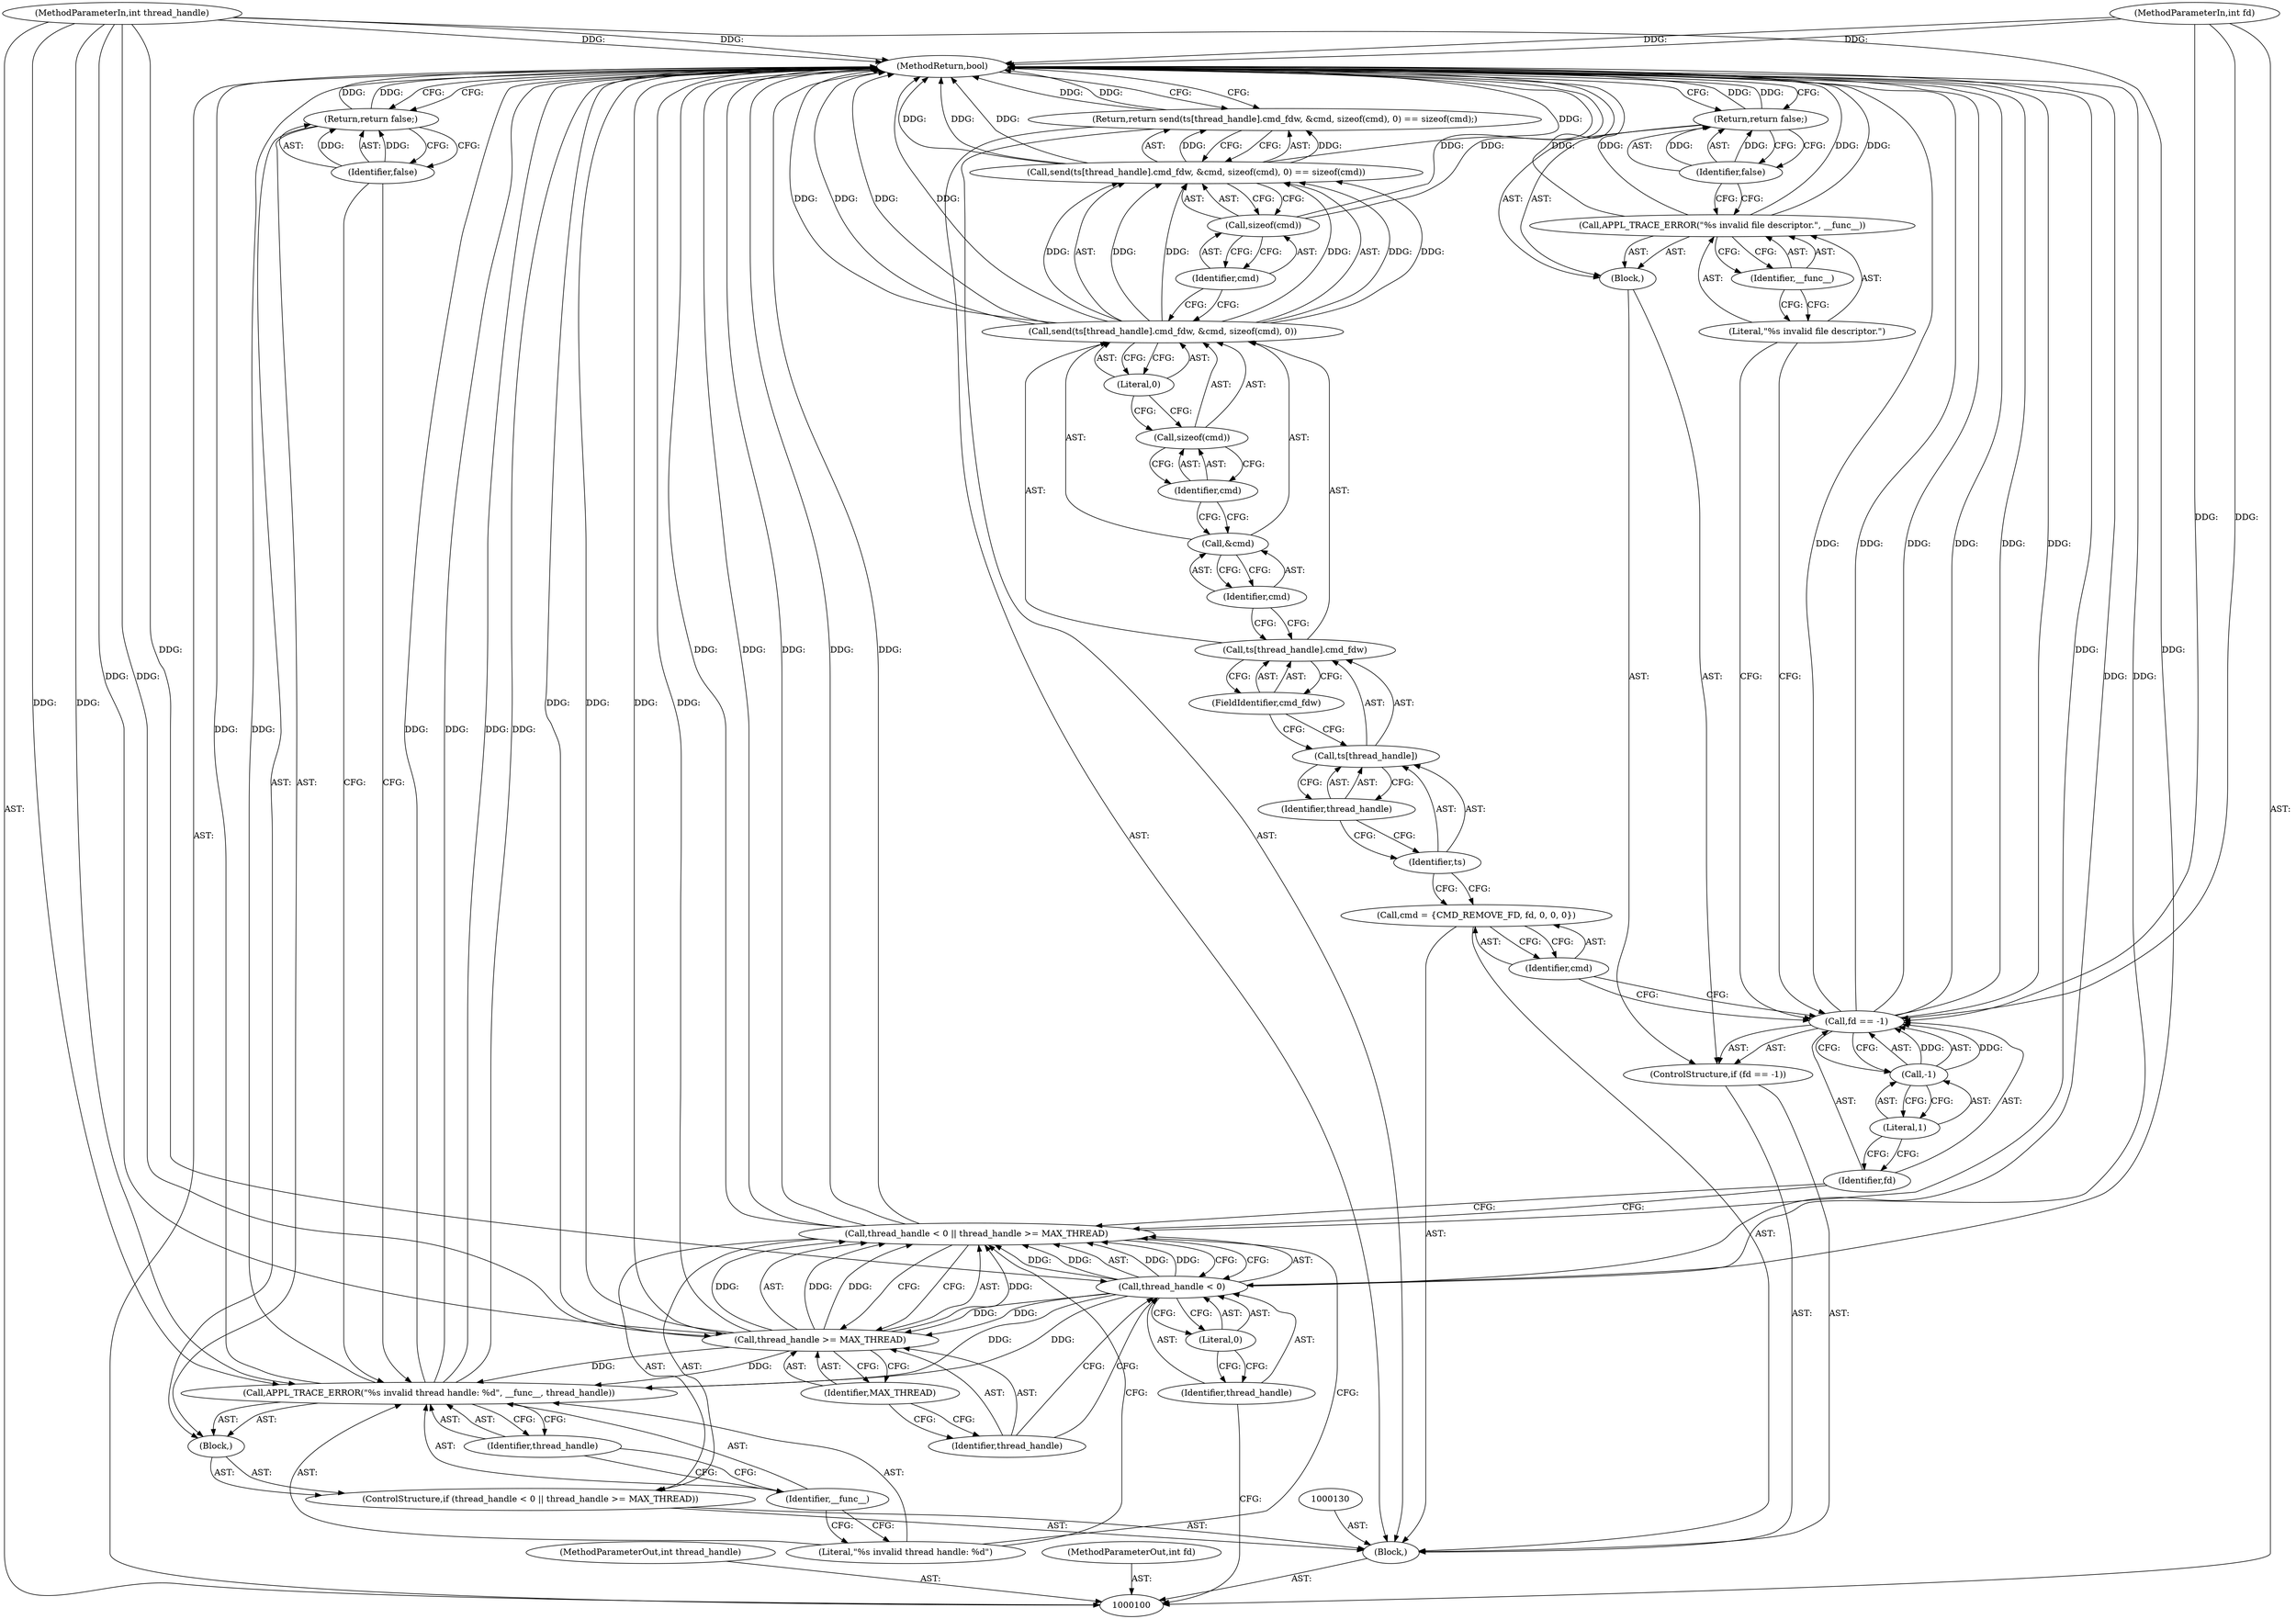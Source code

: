 digraph "1_Android_472271b153c5dc53c28beac55480a8d8434b2d5c_40" {
"1000148" [label="(MethodReturn,bool)"];
"1000101" [label="(MethodParameterIn,int thread_handle)"];
"1000214" [label="(MethodParameterOut,int thread_handle)"];
"1000102" [label="(MethodParameterIn,int fd)"];
"1000215" [label="(MethodParameterOut,int fd)"];
"1000126" [label="(Literal,\"%s invalid file descriptor.\")"];
"1000127" [label="(Identifier,__func__)"];
"1000125" [label="(Call,APPL_TRACE_ERROR(\"%s invalid file descriptor.\", __func__))"];
"1000128" [label="(Return,return false;)"];
"1000129" [label="(Identifier,false)"];
"1000131" [label="(Call,cmd = {CMD_REMOVE_FD, fd, 0, 0, 0})"];
"1000132" [label="(Identifier,cmd)"];
"1000134" [label="(Call,send(ts[thread_handle].cmd_fdw, &cmd, sizeof(cmd), 0) == sizeof(cmd))"];
"1000135" [label="(Call,send(ts[thread_handle].cmd_fdw, &cmd, sizeof(cmd), 0))"];
"1000136" [label="(Call,ts[thread_handle].cmd_fdw)"];
"1000137" [label="(Call,ts[thread_handle])"];
"1000138" [label="(Identifier,ts)"];
"1000139" [label="(Identifier,thread_handle)"];
"1000140" [label="(FieldIdentifier,cmd_fdw)"];
"1000133" [label="(Return,return send(ts[thread_handle].cmd_fdw, &cmd, sizeof(cmd), 0) == sizeof(cmd);)"];
"1000141" [label="(Call,&cmd)"];
"1000142" [label="(Identifier,cmd)"];
"1000143" [label="(Call,sizeof(cmd))"];
"1000144" [label="(Identifier,cmd)"];
"1000145" [label="(Literal,0)"];
"1000146" [label="(Call,sizeof(cmd))"];
"1000147" [label="(Identifier,cmd)"];
"1000103" [label="(Block,)"];
"1000104" [label="(ControlStructure,if (thread_handle < 0 || thread_handle >= MAX_THREAD))"];
"1000108" [label="(Literal,0)"];
"1000109" [label="(Call,thread_handle >= MAX_THREAD)"];
"1000110" [label="(Identifier,thread_handle)"];
"1000111" [label="(Identifier,MAX_THREAD)"];
"1000105" [label="(Call,thread_handle < 0 || thread_handle >= MAX_THREAD)"];
"1000106" [label="(Call,thread_handle < 0)"];
"1000107" [label="(Identifier,thread_handle)"];
"1000112" [label="(Block,)"];
"1000114" [label="(Literal,\"%s invalid thread handle: %d\")"];
"1000115" [label="(Identifier,__func__)"];
"1000116" [label="(Identifier,thread_handle)"];
"1000113" [label="(Call,APPL_TRACE_ERROR(\"%s invalid thread handle: %d\", __func__, thread_handle))"];
"1000117" [label="(Return,return false;)"];
"1000118" [label="(Identifier,false)"];
"1000119" [label="(ControlStructure,if (fd == -1))"];
"1000122" [label="(Call,-1)"];
"1000123" [label="(Literal,1)"];
"1000120" [label="(Call,fd == -1)"];
"1000121" [label="(Identifier,fd)"];
"1000124" [label="(Block,)"];
"1000148" -> "1000100"  [label="AST: "];
"1000148" -> "1000117"  [label="CFG: "];
"1000148" -> "1000128"  [label="CFG: "];
"1000148" -> "1000133"  [label="CFG: "];
"1000128" -> "1000148"  [label="DDG: "];
"1000117" -> "1000148"  [label="DDG: "];
"1000133" -> "1000148"  [label="DDG: "];
"1000125" -> "1000148"  [label="DDG: "];
"1000125" -> "1000148"  [label="DDG: "];
"1000106" -> "1000148"  [label="DDG: "];
"1000105" -> "1000148"  [label="DDG: "];
"1000105" -> "1000148"  [label="DDG: "];
"1000105" -> "1000148"  [label="DDG: "];
"1000135" -> "1000148"  [label="DDG: "];
"1000135" -> "1000148"  [label="DDG: "];
"1000134" -> "1000148"  [label="DDG: "];
"1000134" -> "1000148"  [label="DDG: "];
"1000102" -> "1000148"  [label="DDG: "];
"1000113" -> "1000148"  [label="DDG: "];
"1000113" -> "1000148"  [label="DDG: "];
"1000113" -> "1000148"  [label="DDG: "];
"1000120" -> "1000148"  [label="DDG: "];
"1000120" -> "1000148"  [label="DDG: "];
"1000120" -> "1000148"  [label="DDG: "];
"1000101" -> "1000148"  [label="DDG: "];
"1000109" -> "1000148"  [label="DDG: "];
"1000109" -> "1000148"  [label="DDG: "];
"1000146" -> "1000148"  [label="DDG: "];
"1000101" -> "1000100"  [label="AST: "];
"1000101" -> "1000148"  [label="DDG: "];
"1000101" -> "1000106"  [label="DDG: "];
"1000101" -> "1000109"  [label="DDG: "];
"1000101" -> "1000113"  [label="DDG: "];
"1000214" -> "1000100"  [label="AST: "];
"1000102" -> "1000100"  [label="AST: "];
"1000102" -> "1000148"  [label="DDG: "];
"1000102" -> "1000120"  [label="DDG: "];
"1000215" -> "1000100"  [label="AST: "];
"1000126" -> "1000125"  [label="AST: "];
"1000126" -> "1000120"  [label="CFG: "];
"1000127" -> "1000126"  [label="CFG: "];
"1000127" -> "1000125"  [label="AST: "];
"1000127" -> "1000126"  [label="CFG: "];
"1000125" -> "1000127"  [label="CFG: "];
"1000125" -> "1000124"  [label="AST: "];
"1000125" -> "1000127"  [label="CFG: "];
"1000126" -> "1000125"  [label="AST: "];
"1000127" -> "1000125"  [label="AST: "];
"1000129" -> "1000125"  [label="CFG: "];
"1000125" -> "1000148"  [label="DDG: "];
"1000125" -> "1000148"  [label="DDG: "];
"1000128" -> "1000124"  [label="AST: "];
"1000128" -> "1000129"  [label="CFG: "];
"1000129" -> "1000128"  [label="AST: "];
"1000148" -> "1000128"  [label="CFG: "];
"1000128" -> "1000148"  [label="DDG: "];
"1000129" -> "1000128"  [label="DDG: "];
"1000129" -> "1000128"  [label="AST: "];
"1000129" -> "1000125"  [label="CFG: "];
"1000128" -> "1000129"  [label="CFG: "];
"1000129" -> "1000128"  [label="DDG: "];
"1000131" -> "1000103"  [label="AST: "];
"1000131" -> "1000132"  [label="CFG: "];
"1000132" -> "1000131"  [label="AST: "];
"1000138" -> "1000131"  [label="CFG: "];
"1000132" -> "1000131"  [label="AST: "];
"1000132" -> "1000120"  [label="CFG: "];
"1000131" -> "1000132"  [label="CFG: "];
"1000134" -> "1000133"  [label="AST: "];
"1000134" -> "1000146"  [label="CFG: "];
"1000135" -> "1000134"  [label="AST: "];
"1000146" -> "1000134"  [label="AST: "];
"1000133" -> "1000134"  [label="CFG: "];
"1000134" -> "1000148"  [label="DDG: "];
"1000134" -> "1000148"  [label="DDG: "];
"1000134" -> "1000133"  [label="DDG: "];
"1000135" -> "1000134"  [label="DDG: "];
"1000135" -> "1000134"  [label="DDG: "];
"1000135" -> "1000134"  [label="DDG: "];
"1000135" -> "1000134"  [label="AST: "];
"1000135" -> "1000145"  [label="CFG: "];
"1000136" -> "1000135"  [label="AST: "];
"1000141" -> "1000135"  [label="AST: "];
"1000143" -> "1000135"  [label="AST: "];
"1000145" -> "1000135"  [label="AST: "];
"1000147" -> "1000135"  [label="CFG: "];
"1000135" -> "1000148"  [label="DDG: "];
"1000135" -> "1000148"  [label="DDG: "];
"1000135" -> "1000134"  [label="DDG: "];
"1000135" -> "1000134"  [label="DDG: "];
"1000135" -> "1000134"  [label="DDG: "];
"1000136" -> "1000135"  [label="AST: "];
"1000136" -> "1000140"  [label="CFG: "];
"1000137" -> "1000136"  [label="AST: "];
"1000140" -> "1000136"  [label="AST: "];
"1000142" -> "1000136"  [label="CFG: "];
"1000137" -> "1000136"  [label="AST: "];
"1000137" -> "1000139"  [label="CFG: "];
"1000138" -> "1000137"  [label="AST: "];
"1000139" -> "1000137"  [label="AST: "];
"1000140" -> "1000137"  [label="CFG: "];
"1000138" -> "1000137"  [label="AST: "];
"1000138" -> "1000131"  [label="CFG: "];
"1000139" -> "1000138"  [label="CFG: "];
"1000139" -> "1000137"  [label="AST: "];
"1000139" -> "1000138"  [label="CFG: "];
"1000137" -> "1000139"  [label="CFG: "];
"1000140" -> "1000136"  [label="AST: "];
"1000140" -> "1000137"  [label="CFG: "];
"1000136" -> "1000140"  [label="CFG: "];
"1000133" -> "1000103"  [label="AST: "];
"1000133" -> "1000134"  [label="CFG: "];
"1000134" -> "1000133"  [label="AST: "];
"1000148" -> "1000133"  [label="CFG: "];
"1000133" -> "1000148"  [label="DDG: "];
"1000134" -> "1000133"  [label="DDG: "];
"1000141" -> "1000135"  [label="AST: "];
"1000141" -> "1000142"  [label="CFG: "];
"1000142" -> "1000141"  [label="AST: "];
"1000144" -> "1000141"  [label="CFG: "];
"1000142" -> "1000141"  [label="AST: "];
"1000142" -> "1000136"  [label="CFG: "];
"1000141" -> "1000142"  [label="CFG: "];
"1000143" -> "1000135"  [label="AST: "];
"1000143" -> "1000144"  [label="CFG: "];
"1000144" -> "1000143"  [label="AST: "];
"1000145" -> "1000143"  [label="CFG: "];
"1000144" -> "1000143"  [label="AST: "];
"1000144" -> "1000141"  [label="CFG: "];
"1000143" -> "1000144"  [label="CFG: "];
"1000145" -> "1000135"  [label="AST: "];
"1000145" -> "1000143"  [label="CFG: "];
"1000135" -> "1000145"  [label="CFG: "];
"1000146" -> "1000134"  [label="AST: "];
"1000146" -> "1000147"  [label="CFG: "];
"1000147" -> "1000146"  [label="AST: "];
"1000134" -> "1000146"  [label="CFG: "];
"1000146" -> "1000148"  [label="DDG: "];
"1000147" -> "1000146"  [label="AST: "];
"1000147" -> "1000135"  [label="CFG: "];
"1000146" -> "1000147"  [label="CFG: "];
"1000103" -> "1000100"  [label="AST: "];
"1000104" -> "1000103"  [label="AST: "];
"1000119" -> "1000103"  [label="AST: "];
"1000130" -> "1000103"  [label="AST: "];
"1000131" -> "1000103"  [label="AST: "];
"1000133" -> "1000103"  [label="AST: "];
"1000104" -> "1000103"  [label="AST: "];
"1000105" -> "1000104"  [label="AST: "];
"1000112" -> "1000104"  [label="AST: "];
"1000108" -> "1000106"  [label="AST: "];
"1000108" -> "1000107"  [label="CFG: "];
"1000106" -> "1000108"  [label="CFG: "];
"1000109" -> "1000105"  [label="AST: "];
"1000109" -> "1000111"  [label="CFG: "];
"1000110" -> "1000109"  [label="AST: "];
"1000111" -> "1000109"  [label="AST: "];
"1000105" -> "1000109"  [label="CFG: "];
"1000109" -> "1000148"  [label="DDG: "];
"1000109" -> "1000148"  [label="DDG: "];
"1000109" -> "1000105"  [label="DDG: "];
"1000109" -> "1000105"  [label="DDG: "];
"1000106" -> "1000109"  [label="DDG: "];
"1000101" -> "1000109"  [label="DDG: "];
"1000109" -> "1000113"  [label="DDG: "];
"1000110" -> "1000109"  [label="AST: "];
"1000110" -> "1000106"  [label="CFG: "];
"1000111" -> "1000110"  [label="CFG: "];
"1000111" -> "1000109"  [label="AST: "];
"1000111" -> "1000110"  [label="CFG: "];
"1000109" -> "1000111"  [label="CFG: "];
"1000105" -> "1000104"  [label="AST: "];
"1000105" -> "1000106"  [label="CFG: "];
"1000105" -> "1000109"  [label="CFG: "];
"1000106" -> "1000105"  [label="AST: "];
"1000109" -> "1000105"  [label="AST: "];
"1000114" -> "1000105"  [label="CFG: "];
"1000121" -> "1000105"  [label="CFG: "];
"1000105" -> "1000148"  [label="DDG: "];
"1000105" -> "1000148"  [label="DDG: "];
"1000105" -> "1000148"  [label="DDG: "];
"1000106" -> "1000105"  [label="DDG: "];
"1000106" -> "1000105"  [label="DDG: "];
"1000109" -> "1000105"  [label="DDG: "];
"1000109" -> "1000105"  [label="DDG: "];
"1000106" -> "1000105"  [label="AST: "];
"1000106" -> "1000108"  [label="CFG: "];
"1000107" -> "1000106"  [label="AST: "];
"1000108" -> "1000106"  [label="AST: "];
"1000110" -> "1000106"  [label="CFG: "];
"1000105" -> "1000106"  [label="CFG: "];
"1000106" -> "1000148"  [label="DDG: "];
"1000106" -> "1000105"  [label="DDG: "];
"1000106" -> "1000105"  [label="DDG: "];
"1000101" -> "1000106"  [label="DDG: "];
"1000106" -> "1000109"  [label="DDG: "];
"1000106" -> "1000113"  [label="DDG: "];
"1000107" -> "1000106"  [label="AST: "];
"1000107" -> "1000100"  [label="CFG: "];
"1000108" -> "1000107"  [label="CFG: "];
"1000112" -> "1000104"  [label="AST: "];
"1000113" -> "1000112"  [label="AST: "];
"1000117" -> "1000112"  [label="AST: "];
"1000114" -> "1000113"  [label="AST: "];
"1000114" -> "1000105"  [label="CFG: "];
"1000115" -> "1000114"  [label="CFG: "];
"1000115" -> "1000113"  [label="AST: "];
"1000115" -> "1000114"  [label="CFG: "];
"1000116" -> "1000115"  [label="CFG: "];
"1000116" -> "1000113"  [label="AST: "];
"1000116" -> "1000115"  [label="CFG: "];
"1000113" -> "1000116"  [label="CFG: "];
"1000113" -> "1000112"  [label="AST: "];
"1000113" -> "1000116"  [label="CFG: "];
"1000114" -> "1000113"  [label="AST: "];
"1000115" -> "1000113"  [label="AST: "];
"1000116" -> "1000113"  [label="AST: "];
"1000118" -> "1000113"  [label="CFG: "];
"1000113" -> "1000148"  [label="DDG: "];
"1000113" -> "1000148"  [label="DDG: "];
"1000113" -> "1000148"  [label="DDG: "];
"1000106" -> "1000113"  [label="DDG: "];
"1000109" -> "1000113"  [label="DDG: "];
"1000101" -> "1000113"  [label="DDG: "];
"1000117" -> "1000112"  [label="AST: "];
"1000117" -> "1000118"  [label="CFG: "];
"1000118" -> "1000117"  [label="AST: "];
"1000148" -> "1000117"  [label="CFG: "];
"1000117" -> "1000148"  [label="DDG: "];
"1000118" -> "1000117"  [label="DDG: "];
"1000118" -> "1000117"  [label="AST: "];
"1000118" -> "1000113"  [label="CFG: "];
"1000117" -> "1000118"  [label="CFG: "];
"1000118" -> "1000117"  [label="DDG: "];
"1000119" -> "1000103"  [label="AST: "];
"1000120" -> "1000119"  [label="AST: "];
"1000124" -> "1000119"  [label="AST: "];
"1000122" -> "1000120"  [label="AST: "];
"1000122" -> "1000123"  [label="CFG: "];
"1000123" -> "1000122"  [label="AST: "];
"1000120" -> "1000122"  [label="CFG: "];
"1000122" -> "1000120"  [label="DDG: "];
"1000123" -> "1000122"  [label="AST: "];
"1000123" -> "1000121"  [label="CFG: "];
"1000122" -> "1000123"  [label="CFG: "];
"1000120" -> "1000119"  [label="AST: "];
"1000120" -> "1000122"  [label="CFG: "];
"1000121" -> "1000120"  [label="AST: "];
"1000122" -> "1000120"  [label="AST: "];
"1000126" -> "1000120"  [label="CFG: "];
"1000132" -> "1000120"  [label="CFG: "];
"1000120" -> "1000148"  [label="DDG: "];
"1000120" -> "1000148"  [label="DDG: "];
"1000120" -> "1000148"  [label="DDG: "];
"1000102" -> "1000120"  [label="DDG: "];
"1000122" -> "1000120"  [label="DDG: "];
"1000121" -> "1000120"  [label="AST: "];
"1000121" -> "1000105"  [label="CFG: "];
"1000123" -> "1000121"  [label="CFG: "];
"1000124" -> "1000119"  [label="AST: "];
"1000125" -> "1000124"  [label="AST: "];
"1000128" -> "1000124"  [label="AST: "];
}
